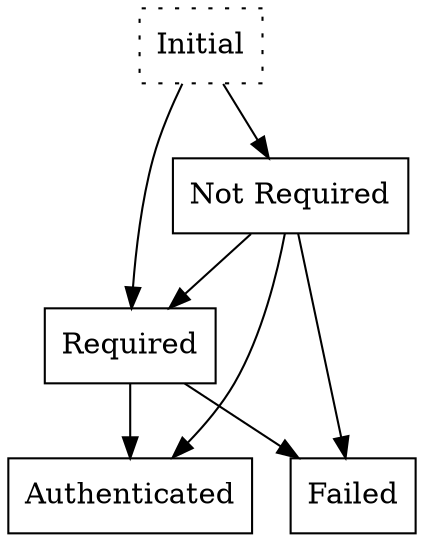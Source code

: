 digraph authentication_states {
    initial[shape=box,style=dotted,label="Initial"];
    notRequired[shape=box,label="Not Required"];
    required[shape=box,label="Required"];
    authenticated[shape=box,label="Authenticated"];
    failed[shape=box,label="Failed"];

    initial->required;
    initial->notRequired;

    required->authenticated;
    required->failed;
    notRequired->required;
    notRequired->authenticated;
    notRequired->failed;
}
